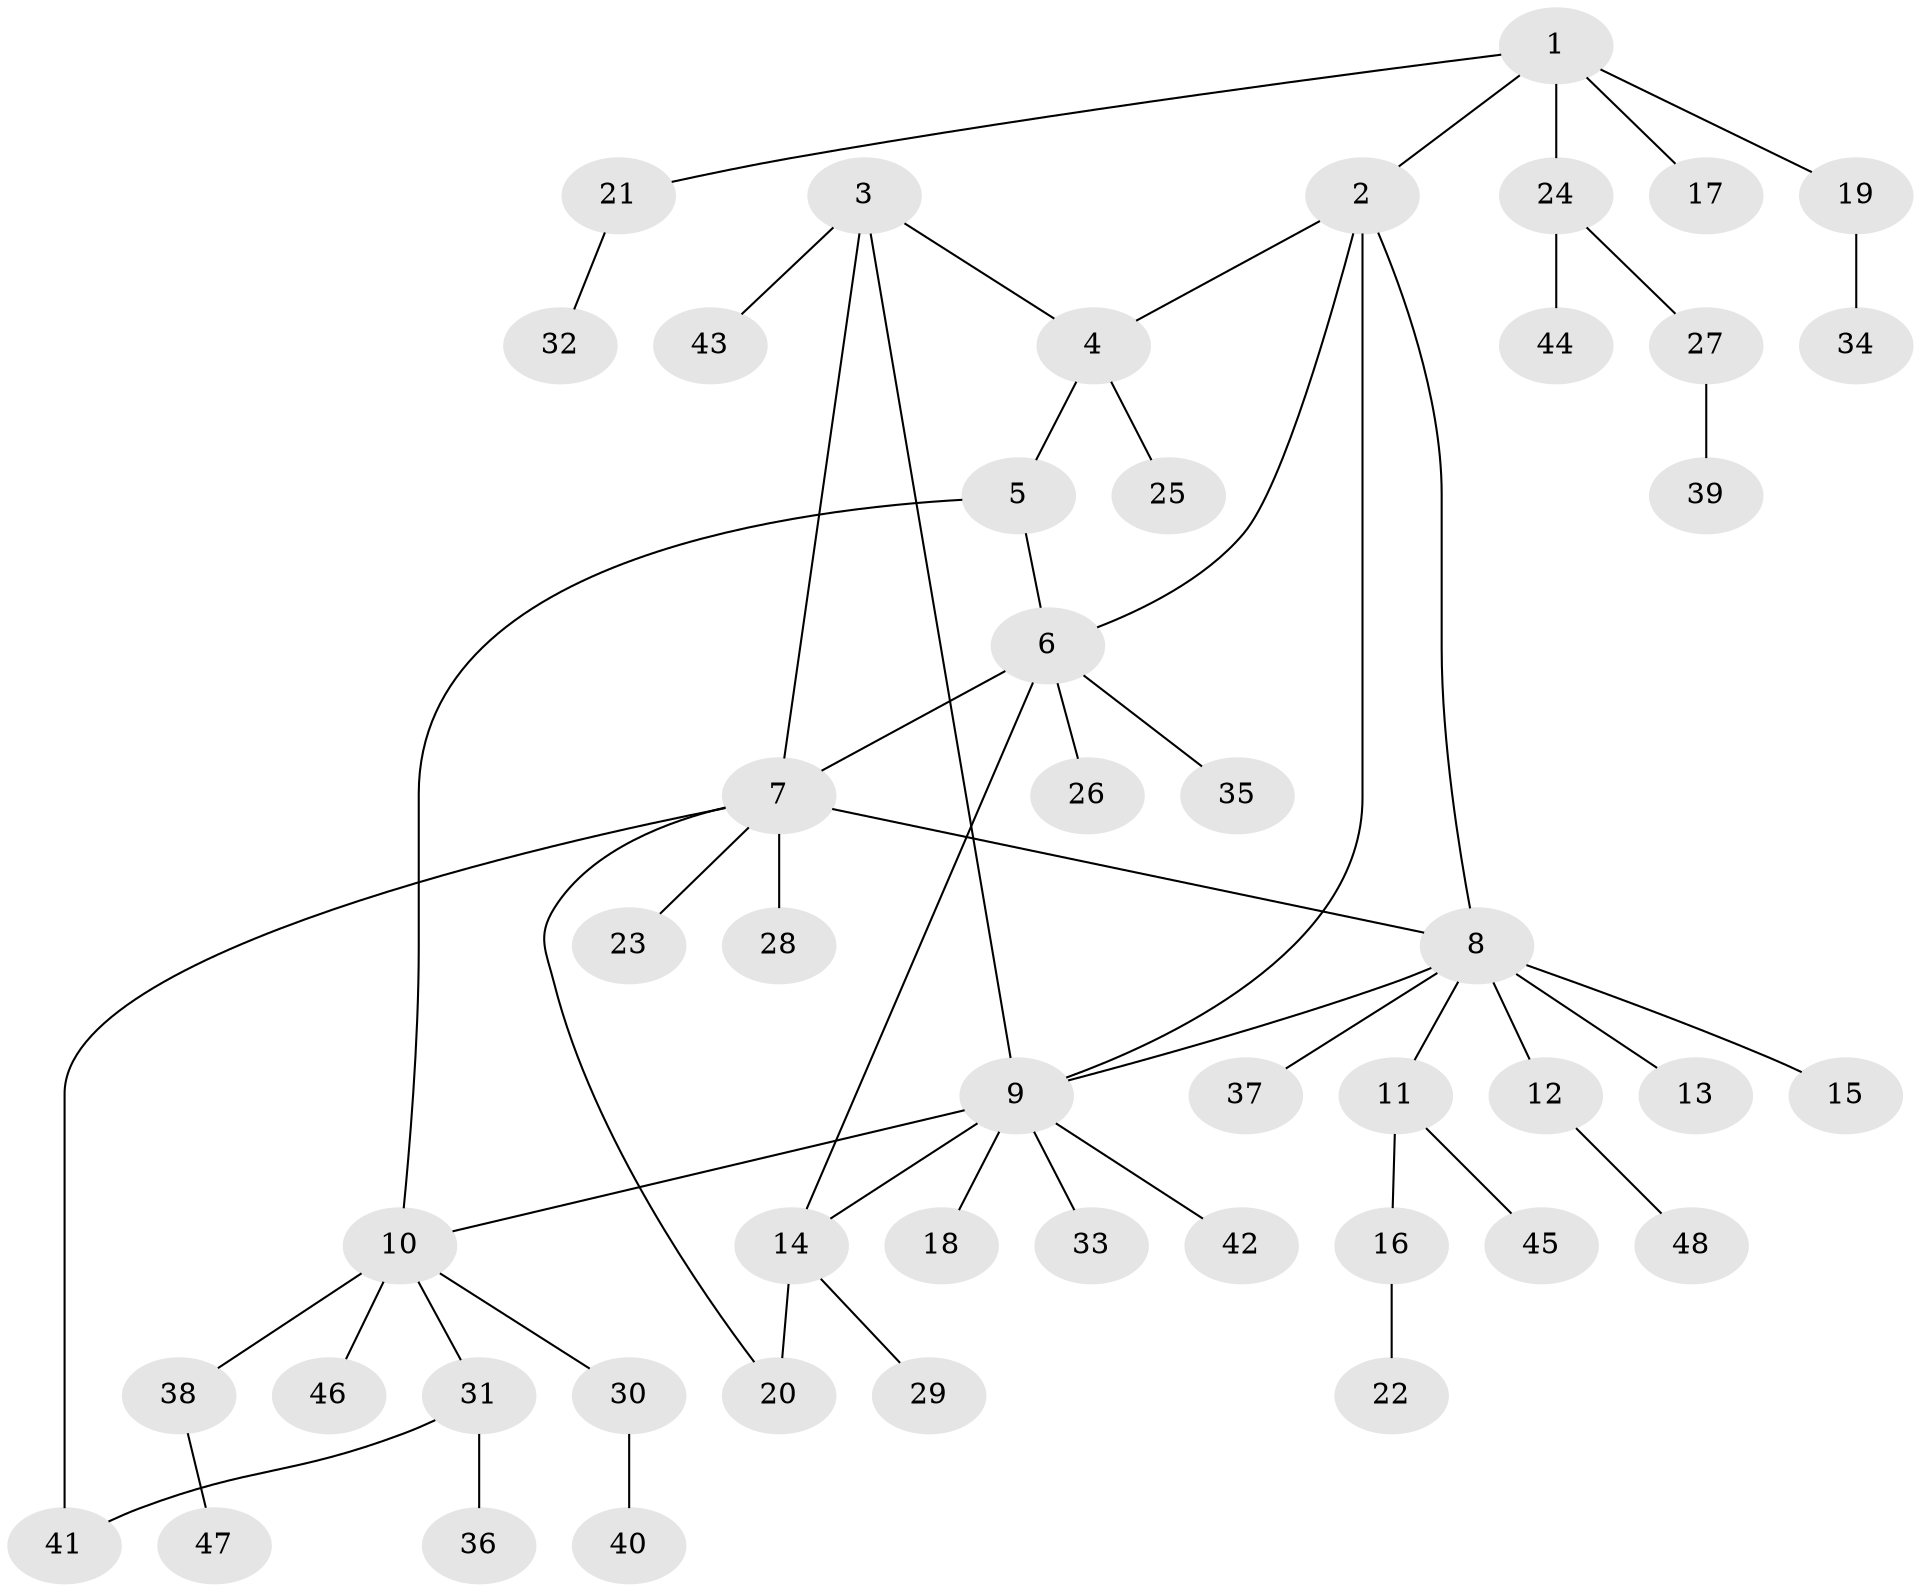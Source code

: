 // coarse degree distribution, {6: 0.09090909090909091, 7: 0.12121212121212122, 3: 0.09090909090909091, 2: 0.06060606060606061, 1: 0.6363636363636364}
// Generated by graph-tools (version 1.1) at 2025/24/03/03/25 07:24:12]
// undirected, 48 vertices, 56 edges
graph export_dot {
graph [start="1"]
  node [color=gray90,style=filled];
  1;
  2;
  3;
  4;
  5;
  6;
  7;
  8;
  9;
  10;
  11;
  12;
  13;
  14;
  15;
  16;
  17;
  18;
  19;
  20;
  21;
  22;
  23;
  24;
  25;
  26;
  27;
  28;
  29;
  30;
  31;
  32;
  33;
  34;
  35;
  36;
  37;
  38;
  39;
  40;
  41;
  42;
  43;
  44;
  45;
  46;
  47;
  48;
  1 -- 2;
  1 -- 17;
  1 -- 19;
  1 -- 21;
  1 -- 24;
  2 -- 4;
  2 -- 6;
  2 -- 8;
  2 -- 9;
  3 -- 4;
  3 -- 7;
  3 -- 9;
  3 -- 43;
  4 -- 5;
  4 -- 25;
  5 -- 6;
  5 -- 10;
  6 -- 7;
  6 -- 14;
  6 -- 26;
  6 -- 35;
  7 -- 8;
  7 -- 20;
  7 -- 23;
  7 -- 28;
  7 -- 41;
  8 -- 9;
  8 -- 11;
  8 -- 12;
  8 -- 13;
  8 -- 15;
  8 -- 37;
  9 -- 10;
  9 -- 14;
  9 -- 18;
  9 -- 33;
  9 -- 42;
  10 -- 30;
  10 -- 31;
  10 -- 38;
  10 -- 46;
  11 -- 16;
  11 -- 45;
  12 -- 48;
  14 -- 20;
  14 -- 29;
  16 -- 22;
  19 -- 34;
  21 -- 32;
  24 -- 27;
  24 -- 44;
  27 -- 39;
  30 -- 40;
  31 -- 36;
  31 -- 41;
  38 -- 47;
}
